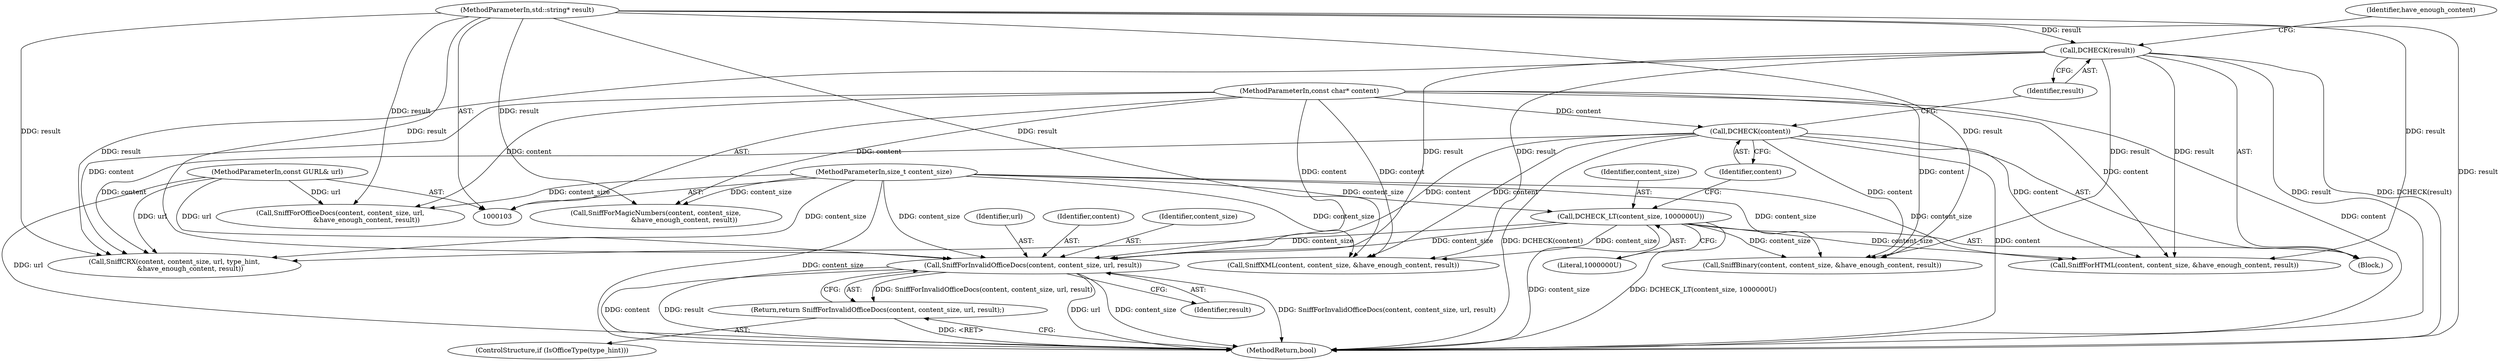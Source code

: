 digraph "0_Chrome_9afc491d6d64d54bf01f526abcc3d8344d90fa42_0@pointer" {
"1000127" [label="(Call,SniffForInvalidOfficeDocs(content, content_size, url, result))"];
"1000113" [label="(Call,DCHECK(content))"];
"1000104" [label="(MethodParameterIn,const char* content)"];
"1000110" [label="(Call,DCHECK_LT(content_size, 1000000U))"];
"1000105" [label="(MethodParameterIn,size_t content_size)"];
"1000106" [label="(MethodParameterIn,const GURL& url)"];
"1000115" [label="(Call,DCHECK(result))"];
"1000108" [label="(MethodParameterIn,std::string* result)"];
"1000126" [label="(Return,return SniffForInvalidOfficeDocs(content, content_size, url, result);)"];
"1000187" [label="(Call,SniffXML(content, content_size, &have_enough_content, result))"];
"1000105" [label="(MethodParameterIn,size_t content_size)"];
"1000130" [label="(Identifier,url)"];
"1000113" [label="(Call,DCHECK(content))"];
"1000123" [label="(ControlStructure,if (IsOfficeType(type_hint)))"];
"1000131" [label="(Identifier,result)"];
"1000165" [label="(Call,SniffBinary(content, content_size, &have_enough_content, result))"];
"1000209" [label="(Call,SniffForOfficeDocs(content, content_size, url,\n                         &have_enough_content, result))"];
"1000115" [label="(Call,DCHECK(result))"];
"1000119" [label="(Identifier,have_enough_content)"];
"1000235" [label="(MethodReturn,bool)"];
"1000143" [label="(Call,SniffForHTML(content, content_size, &have_enough_content, result))"];
"1000114" [label="(Identifier,content)"];
"1000126" [label="(Return,return SniffForInvalidOfficeDocs(content, content_size, url, result);)"];
"1000116" [label="(Identifier,result)"];
"1000127" [label="(Call,SniffForInvalidOfficeDocs(content, content_size, url, result))"];
"1000198" [label="(Call,SniffCRX(content, content_size, url, type_hint,\n               &have_enough_content, result))"];
"1000111" [label="(Identifier,content_size)"];
"1000108" [label="(MethodParameterIn,std::string* result)"];
"1000109" [label="(Block,)"];
"1000128" [label="(Identifier,content)"];
"1000225" [label="(Call,SniffForMagicNumbers(content, content_size,\n                           &have_enough_content, result))"];
"1000112" [label="(Literal,1000000U)"];
"1000106" [label="(MethodParameterIn,const GURL& url)"];
"1000110" [label="(Call,DCHECK_LT(content_size, 1000000U))"];
"1000129" [label="(Identifier,content_size)"];
"1000104" [label="(MethodParameterIn,const char* content)"];
"1000127" -> "1000126"  [label="AST: "];
"1000127" -> "1000131"  [label="CFG: "];
"1000128" -> "1000127"  [label="AST: "];
"1000129" -> "1000127"  [label="AST: "];
"1000130" -> "1000127"  [label="AST: "];
"1000131" -> "1000127"  [label="AST: "];
"1000126" -> "1000127"  [label="CFG: "];
"1000127" -> "1000235"  [label="DDG: url"];
"1000127" -> "1000235"  [label="DDG: content_size"];
"1000127" -> "1000235"  [label="DDG: SniffForInvalidOfficeDocs(content, content_size, url, result)"];
"1000127" -> "1000235"  [label="DDG: content"];
"1000127" -> "1000235"  [label="DDG: result"];
"1000127" -> "1000126"  [label="DDG: SniffForInvalidOfficeDocs(content, content_size, url, result)"];
"1000113" -> "1000127"  [label="DDG: content"];
"1000104" -> "1000127"  [label="DDG: content"];
"1000110" -> "1000127"  [label="DDG: content_size"];
"1000105" -> "1000127"  [label="DDG: content_size"];
"1000106" -> "1000127"  [label="DDG: url"];
"1000115" -> "1000127"  [label="DDG: result"];
"1000108" -> "1000127"  [label="DDG: result"];
"1000113" -> "1000109"  [label="AST: "];
"1000113" -> "1000114"  [label="CFG: "];
"1000114" -> "1000113"  [label="AST: "];
"1000116" -> "1000113"  [label="CFG: "];
"1000113" -> "1000235"  [label="DDG: content"];
"1000113" -> "1000235"  [label="DDG: DCHECK(content)"];
"1000104" -> "1000113"  [label="DDG: content"];
"1000113" -> "1000143"  [label="DDG: content"];
"1000113" -> "1000165"  [label="DDG: content"];
"1000113" -> "1000187"  [label="DDG: content"];
"1000113" -> "1000198"  [label="DDG: content"];
"1000104" -> "1000103"  [label="AST: "];
"1000104" -> "1000235"  [label="DDG: content"];
"1000104" -> "1000143"  [label="DDG: content"];
"1000104" -> "1000165"  [label="DDG: content"];
"1000104" -> "1000187"  [label="DDG: content"];
"1000104" -> "1000198"  [label="DDG: content"];
"1000104" -> "1000209"  [label="DDG: content"];
"1000104" -> "1000225"  [label="DDG: content"];
"1000110" -> "1000109"  [label="AST: "];
"1000110" -> "1000112"  [label="CFG: "];
"1000111" -> "1000110"  [label="AST: "];
"1000112" -> "1000110"  [label="AST: "];
"1000114" -> "1000110"  [label="CFG: "];
"1000110" -> "1000235"  [label="DDG: DCHECK_LT(content_size, 1000000U)"];
"1000110" -> "1000235"  [label="DDG: content_size"];
"1000105" -> "1000110"  [label="DDG: content_size"];
"1000110" -> "1000143"  [label="DDG: content_size"];
"1000110" -> "1000165"  [label="DDG: content_size"];
"1000110" -> "1000187"  [label="DDG: content_size"];
"1000110" -> "1000198"  [label="DDG: content_size"];
"1000105" -> "1000103"  [label="AST: "];
"1000105" -> "1000235"  [label="DDG: content_size"];
"1000105" -> "1000143"  [label="DDG: content_size"];
"1000105" -> "1000165"  [label="DDG: content_size"];
"1000105" -> "1000187"  [label="DDG: content_size"];
"1000105" -> "1000198"  [label="DDG: content_size"];
"1000105" -> "1000209"  [label="DDG: content_size"];
"1000105" -> "1000225"  [label="DDG: content_size"];
"1000106" -> "1000103"  [label="AST: "];
"1000106" -> "1000235"  [label="DDG: url"];
"1000106" -> "1000198"  [label="DDG: url"];
"1000106" -> "1000209"  [label="DDG: url"];
"1000115" -> "1000109"  [label="AST: "];
"1000115" -> "1000116"  [label="CFG: "];
"1000116" -> "1000115"  [label="AST: "];
"1000119" -> "1000115"  [label="CFG: "];
"1000115" -> "1000235"  [label="DDG: DCHECK(result)"];
"1000115" -> "1000235"  [label="DDG: result"];
"1000108" -> "1000115"  [label="DDG: result"];
"1000115" -> "1000143"  [label="DDG: result"];
"1000115" -> "1000165"  [label="DDG: result"];
"1000115" -> "1000187"  [label="DDG: result"];
"1000115" -> "1000198"  [label="DDG: result"];
"1000108" -> "1000103"  [label="AST: "];
"1000108" -> "1000235"  [label="DDG: result"];
"1000108" -> "1000143"  [label="DDG: result"];
"1000108" -> "1000165"  [label="DDG: result"];
"1000108" -> "1000187"  [label="DDG: result"];
"1000108" -> "1000198"  [label="DDG: result"];
"1000108" -> "1000209"  [label="DDG: result"];
"1000108" -> "1000225"  [label="DDG: result"];
"1000126" -> "1000123"  [label="AST: "];
"1000235" -> "1000126"  [label="CFG: "];
"1000126" -> "1000235"  [label="DDG: <RET>"];
}
